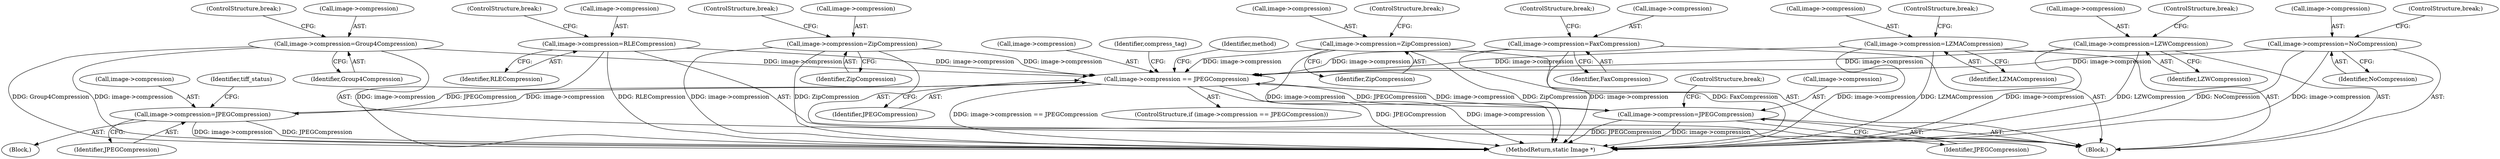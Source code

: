 digraph "0_ImageMagick_f8877abac8e568b2f339cca70c2c3c1b6eaec288@pointer" {
"1001659" [label="(Call,image->compression == JPEGCompression)"];
"1001025" [label="(Call,image->compression=JPEGCompression)"];
"1001659" [label="(Call,image->compression == JPEGCompression)"];
"1001107" [label="(Call,image->compression=RLECompression)"];
"1001017" [label="(Call,image->compression=Group4Compression)"];
"1001093" [label="(Call,image->compression=ZipCompression)"];
"1001100" [label="(Call,image->compression=ZipCompression)"];
"1001010" [label="(Call,image->compression=FaxCompression)"];
"1001079" [label="(Call,image->compression=LZMACompression)"];
"1001086" [label="(Call,image->compression=LZWCompression)"];
"1001003" [label="(Call,image->compression=NoCompression)"];
"1001072" [label="(Call,image->compression=JPEGCompression)"];
"1001029" [label="(Identifier,JPEGCompression)"];
"1001094" [label="(Call,image->compression)"];
"1001079" [label="(Call,image->compression=LZMACompression)"];
"1001024" [label="(Block,)"];
"1001007" [label="(Identifier,NoCompression)"];
"1001112" [label="(ControlStructure,break;)"];
"1001105" [label="(ControlStructure,break;)"];
"1001077" [label="(ControlStructure,break;)"];
"1001087" [label="(Call,image->compression)"];
"1001674" [label="(Identifier,compress_tag)"];
"1001101" [label="(Call,image->compression)"];
"1001080" [label="(Call,image->compression)"];
"1001084" [label="(ControlStructure,break;)"];
"1001090" [label="(Identifier,LZWCompression)"];
"1001025" [label="(Call,image->compression=JPEGCompression)"];
"1001004" [label="(Call,image->compression)"];
"1001665" [label="(Identifier,method)"];
"1001111" [label="(Identifier,RLECompression)"];
"1001086" [label="(Call,image->compression=LZWCompression)"];
"1001015" [label="(ControlStructure,break;)"];
"1003399" [label="(MethodReturn,static Image *)"];
"1001073" [label="(Call,image->compression)"];
"1001660" [label="(Call,image->compression)"];
"1001010" [label="(Call,image->compression=FaxCompression)"];
"1001658" [label="(ControlStructure,if (image->compression == JPEGCompression))"];
"1001100" [label="(Call,image->compression=ZipCompression)"];
"1001108" [label="(Call,image->compression)"];
"1001022" [label="(ControlStructure,break;)"];
"1001001" [label="(Block,)"];
"1001104" [label="(Identifier,ZipCompression)"];
"1001026" [label="(Call,image->compression)"];
"1001091" [label="(ControlStructure,break;)"];
"1001018" [label="(Call,image->compression)"];
"1001011" [label="(Call,image->compression)"];
"1001072" [label="(Call,image->compression=JPEGCompression)"];
"1001659" [label="(Call,image->compression == JPEGCompression)"];
"1001097" [label="(Identifier,ZipCompression)"];
"1001003" [label="(Call,image->compression=NoCompression)"];
"1001017" [label="(Call,image->compression=Group4Compression)"];
"1001107" [label="(Call,image->compression=RLECompression)"];
"1001663" [label="(Identifier,JPEGCompression)"];
"1001008" [label="(ControlStructure,break;)"];
"1001036" [label="(Identifier,tiff_status)"];
"1001083" [label="(Identifier,LZMACompression)"];
"1001076" [label="(Identifier,JPEGCompression)"];
"1001014" [label="(Identifier,FaxCompression)"];
"1001093" [label="(Call,image->compression=ZipCompression)"];
"1001021" [label="(Identifier,Group4Compression)"];
"1001098" [label="(ControlStructure,break;)"];
"1001659" -> "1001658"  [label="AST: "];
"1001659" -> "1001663"  [label="CFG: "];
"1001660" -> "1001659"  [label="AST: "];
"1001663" -> "1001659"  [label="AST: "];
"1001665" -> "1001659"  [label="CFG: "];
"1001674" -> "1001659"  [label="CFG: "];
"1001659" -> "1003399"  [label="DDG: image->compression"];
"1001659" -> "1003399"  [label="DDG: image->compression == JPEGCompression"];
"1001659" -> "1003399"  [label="DDG: JPEGCompression"];
"1001659" -> "1001025"  [label="DDG: JPEGCompression"];
"1001659" -> "1001072"  [label="DDG: JPEGCompression"];
"1001025" -> "1001659"  [label="DDG: image->compression"];
"1001107" -> "1001659"  [label="DDG: image->compression"];
"1001017" -> "1001659"  [label="DDG: image->compression"];
"1001093" -> "1001659"  [label="DDG: image->compression"];
"1001100" -> "1001659"  [label="DDG: image->compression"];
"1001010" -> "1001659"  [label="DDG: image->compression"];
"1001079" -> "1001659"  [label="DDG: image->compression"];
"1001086" -> "1001659"  [label="DDG: image->compression"];
"1001003" -> "1001659"  [label="DDG: image->compression"];
"1001072" -> "1001659"  [label="DDG: image->compression"];
"1001025" -> "1001024"  [label="AST: "];
"1001025" -> "1001029"  [label="CFG: "];
"1001026" -> "1001025"  [label="AST: "];
"1001029" -> "1001025"  [label="AST: "];
"1001036" -> "1001025"  [label="CFG: "];
"1001025" -> "1003399"  [label="DDG: image->compression"];
"1001025" -> "1003399"  [label="DDG: JPEGCompression"];
"1001107" -> "1001001"  [label="AST: "];
"1001107" -> "1001111"  [label="CFG: "];
"1001108" -> "1001107"  [label="AST: "];
"1001111" -> "1001107"  [label="AST: "];
"1001112" -> "1001107"  [label="CFG: "];
"1001107" -> "1003399"  [label="DDG: image->compression"];
"1001107" -> "1003399"  [label="DDG: RLECompression"];
"1001017" -> "1001001"  [label="AST: "];
"1001017" -> "1001021"  [label="CFG: "];
"1001018" -> "1001017"  [label="AST: "];
"1001021" -> "1001017"  [label="AST: "];
"1001022" -> "1001017"  [label="CFG: "];
"1001017" -> "1003399"  [label="DDG: Group4Compression"];
"1001017" -> "1003399"  [label="DDG: image->compression"];
"1001093" -> "1001001"  [label="AST: "];
"1001093" -> "1001097"  [label="CFG: "];
"1001094" -> "1001093"  [label="AST: "];
"1001097" -> "1001093"  [label="AST: "];
"1001098" -> "1001093"  [label="CFG: "];
"1001093" -> "1003399"  [label="DDG: ZipCompression"];
"1001093" -> "1003399"  [label="DDG: image->compression"];
"1001100" -> "1001001"  [label="AST: "];
"1001100" -> "1001104"  [label="CFG: "];
"1001101" -> "1001100"  [label="AST: "];
"1001104" -> "1001100"  [label="AST: "];
"1001105" -> "1001100"  [label="CFG: "];
"1001100" -> "1003399"  [label="DDG: ZipCompression"];
"1001100" -> "1003399"  [label="DDG: image->compression"];
"1001010" -> "1001001"  [label="AST: "];
"1001010" -> "1001014"  [label="CFG: "];
"1001011" -> "1001010"  [label="AST: "];
"1001014" -> "1001010"  [label="AST: "];
"1001015" -> "1001010"  [label="CFG: "];
"1001010" -> "1003399"  [label="DDG: FaxCompression"];
"1001010" -> "1003399"  [label="DDG: image->compression"];
"1001079" -> "1001001"  [label="AST: "];
"1001079" -> "1001083"  [label="CFG: "];
"1001080" -> "1001079"  [label="AST: "];
"1001083" -> "1001079"  [label="AST: "];
"1001084" -> "1001079"  [label="CFG: "];
"1001079" -> "1003399"  [label="DDG: image->compression"];
"1001079" -> "1003399"  [label="DDG: LZMACompression"];
"1001086" -> "1001001"  [label="AST: "];
"1001086" -> "1001090"  [label="CFG: "];
"1001087" -> "1001086"  [label="AST: "];
"1001090" -> "1001086"  [label="AST: "];
"1001091" -> "1001086"  [label="CFG: "];
"1001086" -> "1003399"  [label="DDG: image->compression"];
"1001086" -> "1003399"  [label="DDG: LZWCompression"];
"1001003" -> "1001001"  [label="AST: "];
"1001003" -> "1001007"  [label="CFG: "];
"1001004" -> "1001003"  [label="AST: "];
"1001007" -> "1001003"  [label="AST: "];
"1001008" -> "1001003"  [label="CFG: "];
"1001003" -> "1003399"  [label="DDG: NoCompression"];
"1001003" -> "1003399"  [label="DDG: image->compression"];
"1001072" -> "1001001"  [label="AST: "];
"1001072" -> "1001076"  [label="CFG: "];
"1001073" -> "1001072"  [label="AST: "];
"1001076" -> "1001072"  [label="AST: "];
"1001077" -> "1001072"  [label="CFG: "];
"1001072" -> "1003399"  [label="DDG: image->compression"];
"1001072" -> "1003399"  [label="DDG: JPEGCompression"];
}
